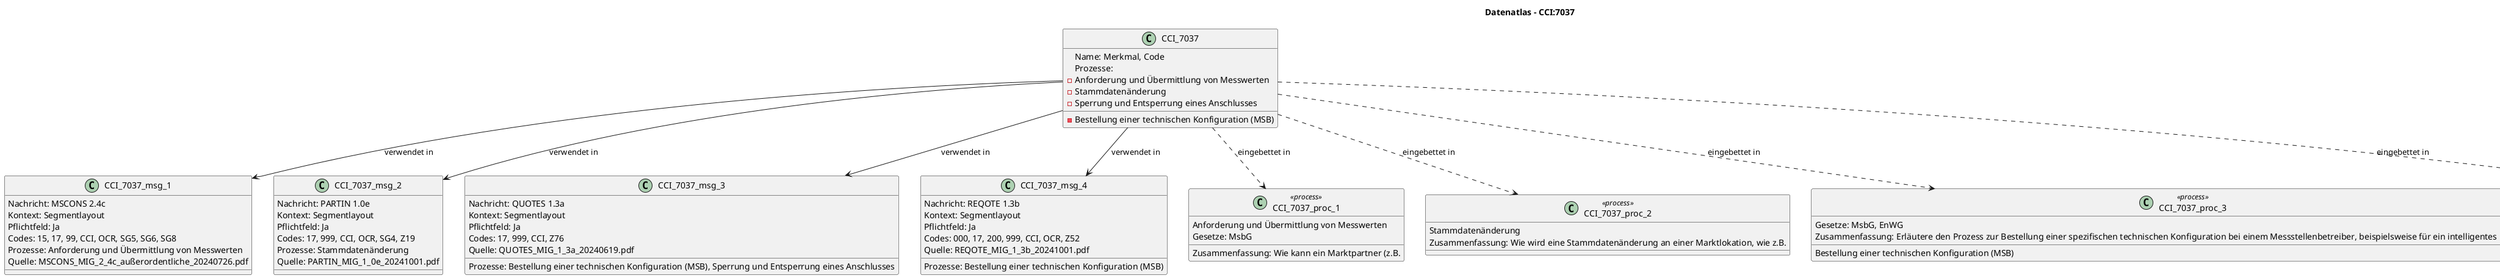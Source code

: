 @startuml
title Datenatlas – CCI:7037
class CCI_7037 {
  Name: Merkmal, Code
  Prozesse:
    - Anforderung und Übermittlung von Messwerten
    - Stammdatenänderung
    - Bestellung einer technischen Konfiguration (MSB)
    - Sperrung und Entsperrung eines Anschlusses
}
class CCI_7037_msg_1 {
  Nachricht: MSCONS 2.4c
  Kontext: Segmentlayout
  Pflichtfeld: Ja
  Codes: 15, 17, 99, CCI, OCR, SG5, SG6, SG8
  Prozesse: Anforderung und Übermittlung von Messwerten
  Quelle: MSCONS_MIG_2_4c_außerordentliche_20240726.pdf
}
CCI_7037 --> CCI_7037_msg_1 : verwendet in
class CCI_7037_msg_2 {
  Nachricht: PARTIN 1.0e
  Kontext: Segmentlayout
  Pflichtfeld: Ja
  Codes: 17, 999, CCI, OCR, SG4, Z19
  Prozesse: Stammdatenänderung
  Quelle: PARTIN_MIG_1_0e_20241001.pdf
}
CCI_7037 --> CCI_7037_msg_2 : verwendet in
class CCI_7037_msg_3 {
  Nachricht: QUOTES 1.3a
  Kontext: Segmentlayout
  Pflichtfeld: Ja
  Codes: 17, 999, CCI, Z76
  Prozesse: Bestellung einer technischen Konfiguration (MSB), Sperrung und Entsperrung eines Anschlusses
  Quelle: QUOTES_MIG_1_3a_20240619.pdf
}
CCI_7037 --> CCI_7037_msg_3 : verwendet in
class CCI_7037_msg_4 {
  Nachricht: REQOTE 1.3b
  Kontext: Segmentlayout
  Pflichtfeld: Ja
  Codes: 000, 17, 200, 999, CCI, OCR, Z52
  Prozesse: Bestellung einer technischen Konfiguration (MSB)
  Quelle: REQOTE_MIG_1_3b_20241001.pdf
}
CCI_7037 --> CCI_7037_msg_4 : verwendet in
class CCI_7037_proc_1 <<process>> {
  Anforderung und Übermittlung von Messwerten
  Gesetze: MsbG
  Zusammenfassung: Wie kann ein Marktpartner (z.B.
}
CCI_7037 ..> CCI_7037_proc_1 : eingebettet in
class CCI_7037_proc_2 <<process>> {
  Stammdatenänderung
  Zusammenfassung: Wie wird eine Stammdatenänderung an einer Marktlokation, wie z.B.
}
CCI_7037 ..> CCI_7037_proc_2 : eingebettet in
class CCI_7037_proc_3 <<process>> {
  Bestellung einer technischen Konfiguration (MSB)
  Gesetze: MsbG, EnWG
  Zusammenfassung: Erläutere den Prozess zur Bestellung einer spezifischen technischen Konfiguration bei einem Messstellenbetreiber, beispielsweise für ein intelligentes Messsystem.
}
CCI_7037 ..> CCI_7037_proc_3 : eingebettet in
class CCI_7037_proc_4 <<process>> {
  Sperrung und Entsperrung eines Anschlusses
  Gesetze: StromGVV
  Zusammenfassung: Beschreibe den End-to-End-Prozess für die Sperrung und Wiederherstellung eines Netzanschlusses.
}
CCI_7037 ..> CCI_7037_proc_4 : eingebettet in
@enduml